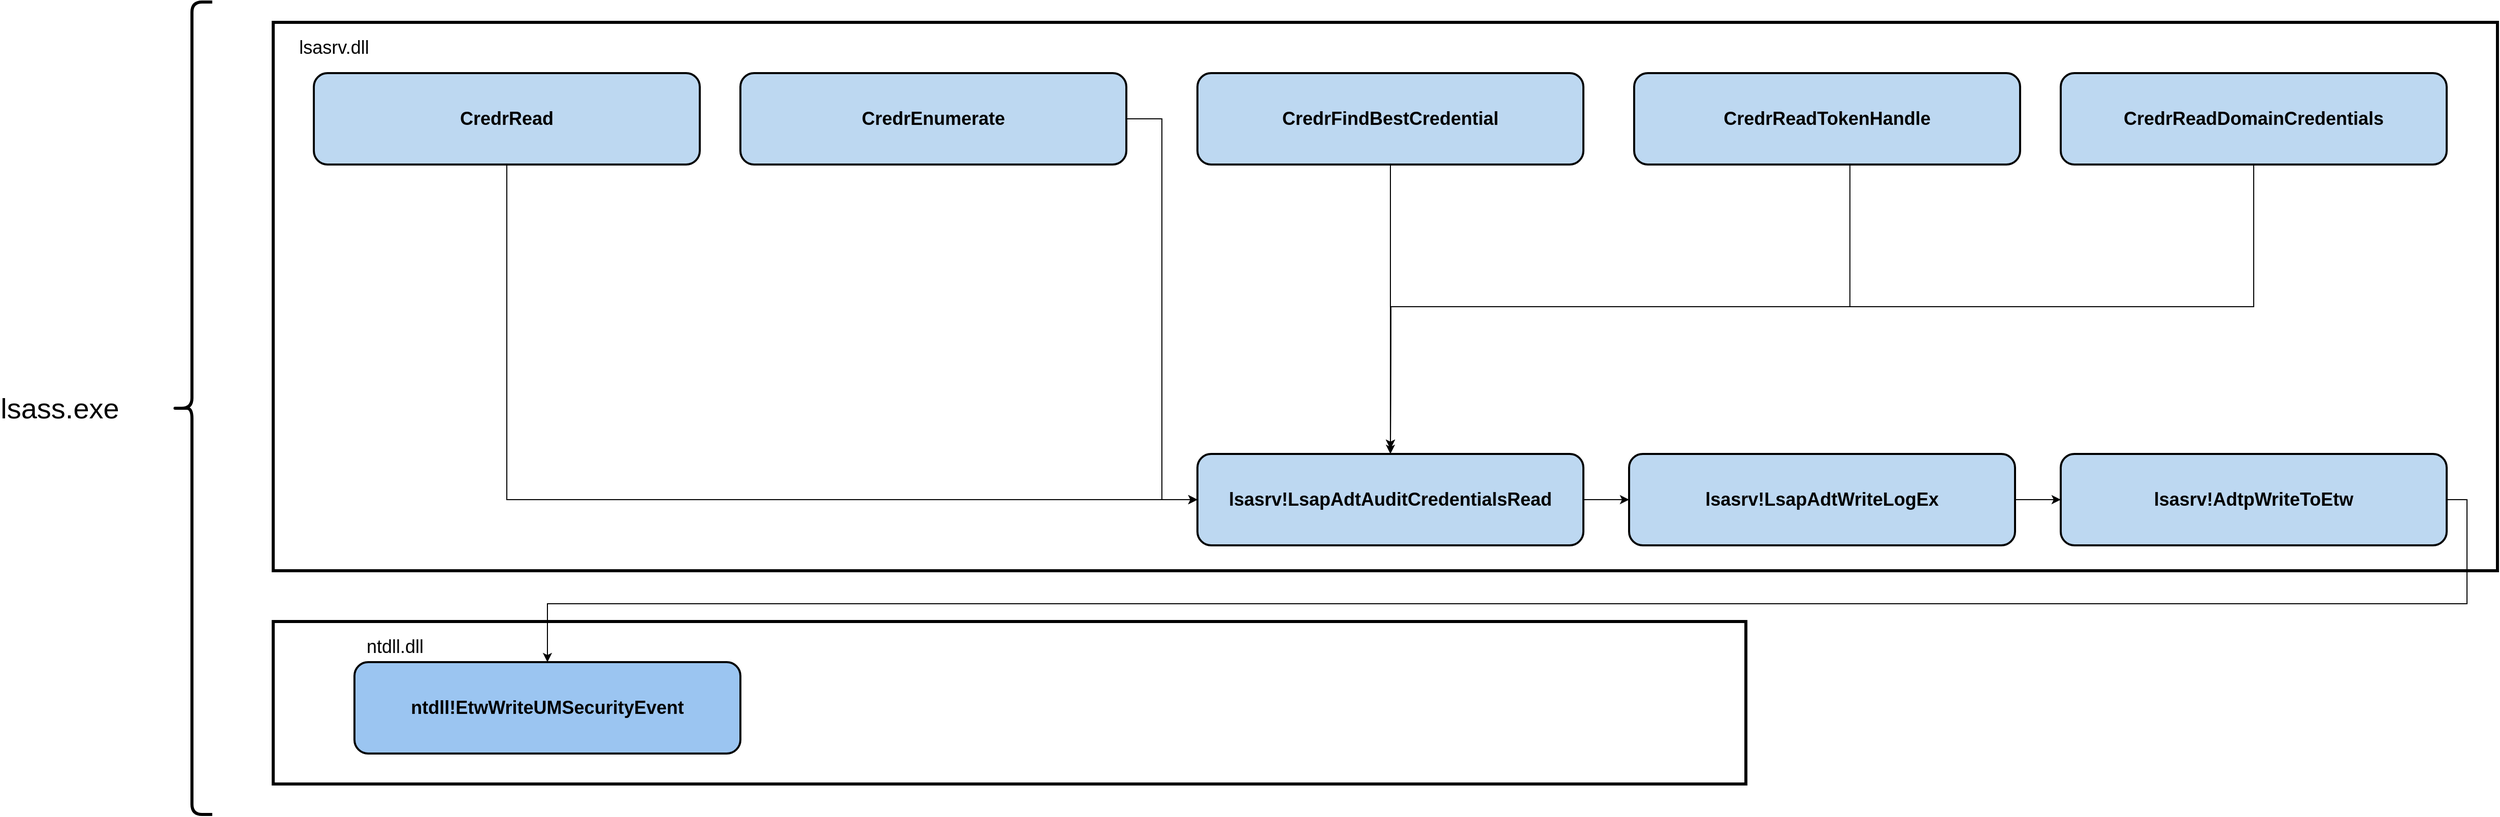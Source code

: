 <mxfile version="20.4.2" type="google"><diagram id="BrBeLv1-sYVjIIQPed3n" name="Page-1"><mxGraphModel grid="1" page="1" gridSize="10" guides="1" tooltips="1" connect="1" arrows="1" fold="1" pageScale="1" pageWidth="850" pageHeight="1100" math="0" shadow="0"><root><mxCell id="0"/><mxCell id="1" parent="0"/><mxCell id="f3kreCVYO4I1CjQE5M_n-1" value="" style="rounded=0;whiteSpace=wrap;html=1;fontSize=20;strokeWidth=3;" vertex="1" parent="1"><mxGeometry x="790" y="1770" width="1450" height="160" as="geometry"/></mxCell><mxCell id="f3kreCVYO4I1CjQE5M_n-2" value="" style="rounded=0;whiteSpace=wrap;html=1;fontSize=20;strokeWidth=3;" vertex="1" parent="1"><mxGeometry x="790" y="1180" width="2190" height="540" as="geometry"/></mxCell><mxCell id="f3kreCVYO4I1CjQE5M_n-3" value="&lt;span style=&quot;font-size: 28px;&quot;&gt;lsass.exe&lt;/span&gt;" style="text;html=1;strokeColor=none;fillColor=none;align=center;verticalAlign=middle;whiteSpace=wrap;rounded=0;" vertex="1" parent="1"><mxGeometry x="550" y="1545" width="60" height="30" as="geometry"/></mxCell><mxCell id="f3kreCVYO4I1CjQE5M_n-4" value="" style="shape=curlyBracket;whiteSpace=wrap;html=1;rounded=1;fontSize=20;strokeWidth=3;" vertex="1" parent="1"><mxGeometry x="690" y="1160" width="40" height="800" as="geometry"/></mxCell><mxCell id="f3kreCVYO4I1CjQE5M_n-5" value="&lt;font style=&quot;font-size: 18px;&quot;&gt;lsasrv.dll&lt;/font&gt;" style="text;html=1;strokeColor=none;fillColor=none;align=center;verticalAlign=middle;whiteSpace=wrap;rounded=0;" vertex="1" parent="1"><mxGeometry x="820" y="1190" width="60" height="30" as="geometry"/></mxCell><mxCell id="f3kreCVYO4I1CjQE5M_n-6" style="edgeStyle=orthogonalEdgeStyle;rounded=0;orthogonalLoop=1;jettySize=auto;html=1;exitX=1;exitY=0.5;exitDx=0;exitDy=0;entryX=0.5;entryY=0;entryDx=0;entryDy=0;" edge="1" parent="1" source="f3kreCVYO4I1CjQE5M_n-7" target="f3kreCVYO4I1CjQE5M_n-13"><mxGeometry relative="1" as="geometry"/></mxCell><mxCell id="f3kreCVYO4I1CjQE5M_n-7" value="&lt;b&gt;lsasrv!AdtpWriteToEtw&lt;/b&gt;" style="rounded=1;whiteSpace=wrap;html=1;fontSize=18;strokeWidth=2;fillColor=#BDD8F1;" vertex="1" parent="1"><mxGeometry x="2550" y="1605" width="380" height="90" as="geometry"/></mxCell><mxCell id="f3kreCVYO4I1CjQE5M_n-8" style="edgeStyle=none;rounded=0;orthogonalLoop=1;jettySize=auto;html=1;exitX=1;exitY=0.5;exitDx=0;exitDy=0;entryX=0;entryY=0.5;entryDx=0;entryDy=0;" edge="1" parent="1" source="f3kreCVYO4I1CjQE5M_n-9" target="f3kreCVYO4I1CjQE5M_n-7"><mxGeometry relative="1" as="geometry"/></mxCell><mxCell id="f3kreCVYO4I1CjQE5M_n-9" value="&lt;b&gt;lsasrv!LsapAdtWriteLogEx&lt;/b&gt;" style="rounded=1;whiteSpace=wrap;html=1;fontSize=18;strokeWidth=2;fillColor=#BDD8F1;" vertex="1" parent="1"><mxGeometry x="2125" y="1605" width="380" height="90" as="geometry"/></mxCell><mxCell id="f3kreCVYO4I1CjQE5M_n-10" style="rounded=0;orthogonalLoop=1;jettySize=auto;html=1;exitX=1;exitY=0.5;exitDx=0;exitDy=0;entryX=0;entryY=0.5;entryDx=0;entryDy=0;" edge="1" parent="1" source="f3kreCVYO4I1CjQE5M_n-11" target="f3kreCVYO4I1CjQE5M_n-9"><mxGeometry relative="1" as="geometry"/></mxCell><mxCell id="f3kreCVYO4I1CjQE5M_n-11" value="&lt;b&gt;lsasrv!LsapAdtAuditCredentialsRead&lt;/b&gt;" style="rounded=1;whiteSpace=wrap;html=1;fontSize=18;strokeWidth=2;fillColor=#BDD8F1;" vertex="1" parent="1"><mxGeometry x="1700" y="1605" width="380" height="90" as="geometry"/></mxCell><mxCell id="f3kreCVYO4I1CjQE5M_n-12" value="&lt;font style=&quot;font-size: 18px;&quot;&gt;ntdll.dll&lt;/font&gt;" style="text;html=1;strokeColor=none;fillColor=none;align=center;verticalAlign=middle;whiteSpace=wrap;rounded=0;" vertex="1" parent="1"><mxGeometry x="880" y="1780" width="60" height="30" as="geometry"/></mxCell><mxCell id="f3kreCVYO4I1CjQE5M_n-13" value="&lt;b&gt;ntdll!EtwWriteUMSecurityEvent&lt;/b&gt;" style="rounded=1;whiteSpace=wrap;html=1;fontSize=18;strokeWidth=2;fillColor=#9BC5F1;" vertex="1" parent="1"><mxGeometry x="870" y="1810" width="380" height="90" as="geometry"/></mxCell><mxCell id="f3kreCVYO4I1CjQE5M_n-27" style="edgeStyle=orthogonalEdgeStyle;rounded=0;orthogonalLoop=1;jettySize=auto;html=1;entryX=0;entryY=0.5;entryDx=0;entryDy=0;exitX=0.5;exitY=1;exitDx=0;exitDy=0;" edge="1" parent="1" source="f3kreCVYO4I1CjQE5M_n-22" target="f3kreCVYO4I1CjQE5M_n-11"><mxGeometry relative="1" as="geometry"/></mxCell><mxCell id="f3kreCVYO4I1CjQE5M_n-22" value="&lt;b&gt;CredrRead&lt;/b&gt;" style="rounded=1;whiteSpace=wrap;html=1;fontSize=18;strokeWidth=2;fillColor=#BDD8F1;" vertex="1" parent="1"><mxGeometry x="830" y="1230" width="380" height="90" as="geometry"/></mxCell><mxCell id="f3kreCVYO4I1CjQE5M_n-28" style="edgeStyle=orthogonalEdgeStyle;rounded=0;orthogonalLoop=1;jettySize=auto;html=1;entryX=0;entryY=0.5;entryDx=0;entryDy=0;" edge="1" parent="1" source="f3kreCVYO4I1CjQE5M_n-23" target="f3kreCVYO4I1CjQE5M_n-11"><mxGeometry relative="1" as="geometry"/></mxCell><mxCell id="f3kreCVYO4I1CjQE5M_n-23" value="&lt;b&gt;CredrEnumerate&lt;/b&gt;" style="rounded=1;whiteSpace=wrap;html=1;fontSize=18;strokeWidth=2;fillColor=#BDD8F1;" vertex="1" parent="1"><mxGeometry x="1250" y="1230" width="380" height="90" as="geometry"/></mxCell><mxCell id="f3kreCVYO4I1CjQE5M_n-29" style="edgeStyle=orthogonalEdgeStyle;rounded=0;orthogonalLoop=1;jettySize=auto;html=1;" edge="1" parent="1" source="f3kreCVYO4I1CjQE5M_n-24" target="f3kreCVYO4I1CjQE5M_n-11"><mxGeometry relative="1" as="geometry"/></mxCell><mxCell id="f3kreCVYO4I1CjQE5M_n-24" value="&lt;b&gt;CredrFindBestCredential&lt;/b&gt;" style="rounded=1;whiteSpace=wrap;html=1;fontSize=18;strokeWidth=2;fillColor=#BDD8F1;" vertex="1" parent="1"><mxGeometry x="1700" y="1230" width="380" height="90" as="geometry"/></mxCell><mxCell id="f3kreCVYO4I1CjQE5M_n-30" style="edgeStyle=orthogonalEdgeStyle;rounded=0;orthogonalLoop=1;jettySize=auto;html=1;exitX=0.559;exitY=1.004;exitDx=0;exitDy=0;exitPerimeter=0;" edge="1" parent="1" source="f3kreCVYO4I1CjQE5M_n-25"><mxGeometry relative="1" as="geometry"><mxPoint x="1890" y="1600" as="targetPoint"/></mxGeometry></mxCell><mxCell id="f3kreCVYO4I1CjQE5M_n-25" value="&lt;b&gt;CredrReadTokenHandle&lt;/b&gt;" style="rounded=1;whiteSpace=wrap;html=1;fontSize=18;strokeWidth=2;fillColor=#BDD8F1;" vertex="1" parent="1"><mxGeometry x="2130" y="1230" width="380" height="90" as="geometry"/></mxCell><mxCell id="f3kreCVYO4I1CjQE5M_n-31" style="edgeStyle=orthogonalEdgeStyle;rounded=0;orthogonalLoop=1;jettySize=auto;html=1;exitX=0.5;exitY=1;exitDx=0;exitDy=0;" edge="1" parent="1" source="f3kreCVYO4I1CjQE5M_n-26"><mxGeometry relative="1" as="geometry"><mxPoint x="1890" y="1600" as="targetPoint"/></mxGeometry></mxCell><mxCell id="f3kreCVYO4I1CjQE5M_n-26" value="&lt;b&gt;CredrReadDomainCredentials&lt;/b&gt;" style="rounded=1;whiteSpace=wrap;html=1;fontSize=18;strokeWidth=2;fillColor=#BDD8F1;" vertex="1" parent="1"><mxGeometry x="2550" y="1230" width="380" height="90" as="geometry"/></mxCell></root></mxGraphModel></diagram></mxfile>
